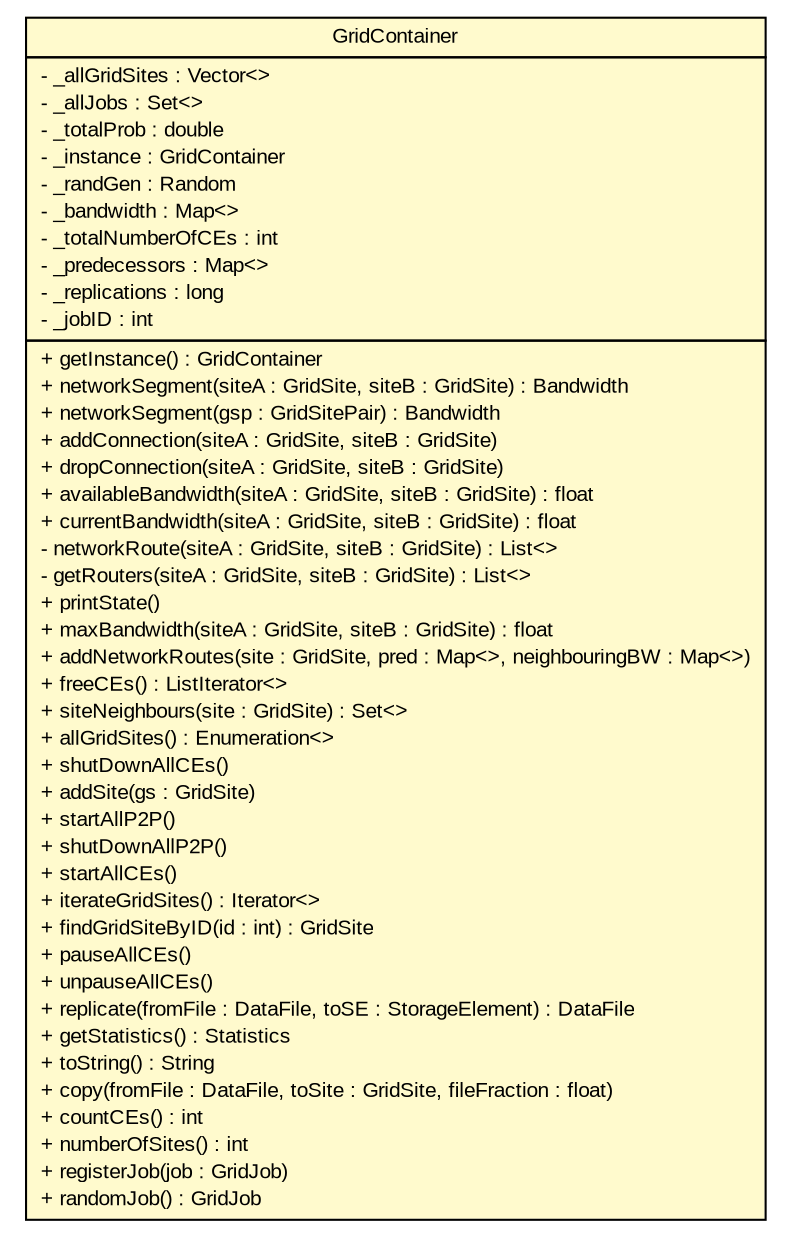 #!/usr/local/bin/dot
#
# Class diagram 
# Generated by UMLGraph version R5_7_2-3-gee82a7 (http://www.umlgraph.org/)
#

digraph G {
	edge [fontname="arial",fontsize=10,labelfontname="arial",labelfontsize=10];
	node [fontname="arial",fontsize=10,shape=plaintext];
	nodesep=0.25;
	ranksep=0.5;
	// org.edg.data.replication.optorsim.infrastructure.GridContainer
	c4860 [label=<<table title="org.edg.data.replication.optorsim.infrastructure.GridContainer" border="0" cellborder="1" cellspacing="0" cellpadding="2" port="p" bgcolor="lemonChiffon" href="./GridContainer.html">
		<tr><td><table border="0" cellspacing="0" cellpadding="1">
<tr><td align="center" balign="center"> GridContainer </td></tr>
		</table></td></tr>
		<tr><td><table border="0" cellspacing="0" cellpadding="1">
<tr><td align="left" balign="left"> - _allGridSites : Vector&lt;&gt; </td></tr>
<tr><td align="left" balign="left"> - _allJobs : Set&lt;&gt; </td></tr>
<tr><td align="left" balign="left"> - _totalProb : double </td></tr>
<tr><td align="left" balign="left"> - _instance : GridContainer </td></tr>
<tr><td align="left" balign="left"> - _randGen : Random </td></tr>
<tr><td align="left" balign="left"> - _bandwidth : Map&lt;&gt; </td></tr>
<tr><td align="left" balign="left"> - _totalNumberOfCEs : int </td></tr>
<tr><td align="left" balign="left"> - _predecessors : Map&lt;&gt; </td></tr>
<tr><td align="left" balign="left"> - _replications : long </td></tr>
<tr><td align="left" balign="left"> - _jobID : int </td></tr>
		</table></td></tr>
		<tr><td><table border="0" cellspacing="0" cellpadding="1">
<tr><td align="left" balign="left"> + getInstance() : GridContainer </td></tr>
<tr><td align="left" balign="left"> + networkSegment(siteA : GridSite, siteB : GridSite) : Bandwidth </td></tr>
<tr><td align="left" balign="left"> + networkSegment(gsp : GridSitePair) : Bandwidth </td></tr>
<tr><td align="left" balign="left"> + addConnection(siteA : GridSite, siteB : GridSite) </td></tr>
<tr><td align="left" balign="left"> + dropConnection(siteA : GridSite, siteB : GridSite) </td></tr>
<tr><td align="left" balign="left"> + availableBandwidth(siteA : GridSite, siteB : GridSite) : float </td></tr>
<tr><td align="left" balign="left"> + currentBandwidth(siteA : GridSite, siteB : GridSite) : float </td></tr>
<tr><td align="left" balign="left"> - networkRoute(siteA : GridSite, siteB : GridSite) : List&lt;&gt; </td></tr>
<tr><td align="left" balign="left"> - getRouters(siteA : GridSite, siteB : GridSite) : List&lt;&gt; </td></tr>
<tr><td align="left" balign="left"> + printState() </td></tr>
<tr><td align="left" balign="left"> + maxBandwidth(siteA : GridSite, siteB : GridSite) : float </td></tr>
<tr><td align="left" balign="left"> + addNetworkRoutes(site : GridSite, pred : Map&lt;&gt;, neighbouringBW : Map&lt;&gt;) </td></tr>
<tr><td align="left" balign="left"> + freeCEs() : ListIterator&lt;&gt; </td></tr>
<tr><td align="left" balign="left"> + siteNeighbours(site : GridSite) : Set&lt;&gt; </td></tr>
<tr><td align="left" balign="left"> + allGridSites() : Enumeration&lt;&gt; </td></tr>
<tr><td align="left" balign="left"> + shutDownAllCEs() </td></tr>
<tr><td align="left" balign="left"> + addSite(gs : GridSite) </td></tr>
<tr><td align="left" balign="left"> + startAllP2P() </td></tr>
<tr><td align="left" balign="left"> + shutDownAllP2P() </td></tr>
<tr><td align="left" balign="left"> + startAllCEs() </td></tr>
<tr><td align="left" balign="left"> + iterateGridSites() : Iterator&lt;&gt; </td></tr>
<tr><td align="left" balign="left"> + findGridSiteByID(id : int) : GridSite </td></tr>
<tr><td align="left" balign="left"> + pauseAllCEs() </td></tr>
<tr><td align="left" balign="left"> + unpauseAllCEs() </td></tr>
<tr><td align="left" balign="left"> + replicate(fromFile : DataFile, toSE : StorageElement) : DataFile </td></tr>
<tr><td align="left" balign="left"> + getStatistics() : Statistics </td></tr>
<tr><td align="left" balign="left"> + toString() : String </td></tr>
<tr><td align="left" balign="left"> + copy(fromFile : DataFile, toSite : GridSite, fileFraction : float) </td></tr>
<tr><td align="left" balign="left"> + countCEs() : int </td></tr>
<tr><td align="left" balign="left"> + numberOfSites() : int </td></tr>
<tr><td align="left" balign="left"> + registerJob(job : GridJob) </td></tr>
<tr><td align="left" balign="left"> + randomJob() : GridJob </td></tr>
		</table></td></tr>
		</table>>, URL="./GridContainer.html", fontname="arial", fontcolor="black", fontsize=10.0];
}


